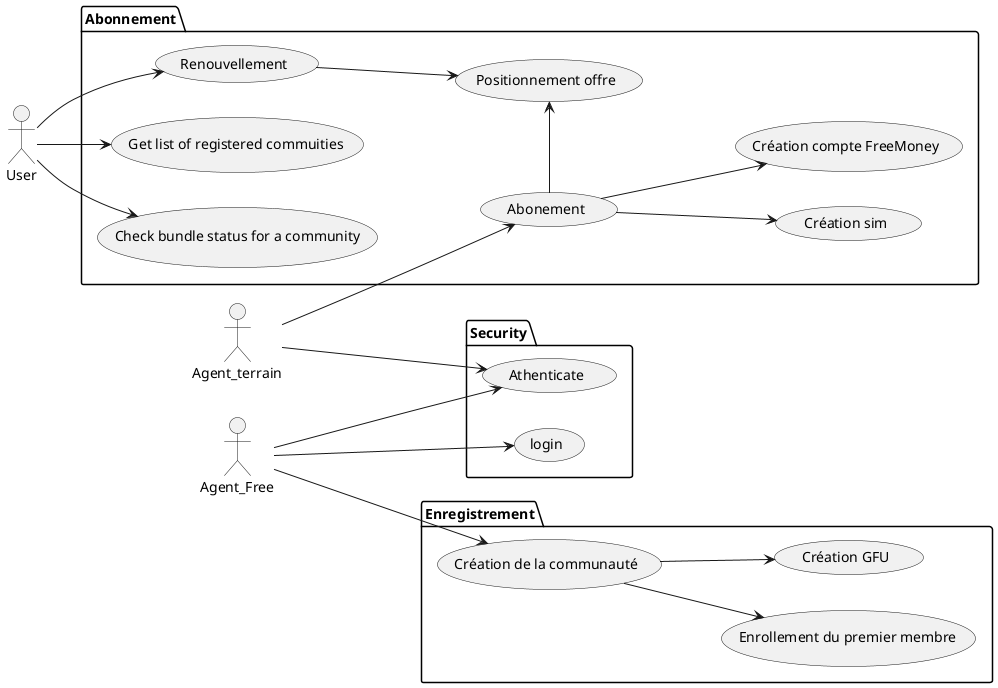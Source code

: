 @startuml
left to right direction
actor "User" as user
actor "Agent_Free" as agent_Free
actor "Agent_terrain" as agent_terrain

package Security {
usecase "login" as UC_SEC1
usecase "Athenticate" as UC_SEC2
}
package Enregistrement {
  usecase "Création de la communauté" as UC_ENR1
  usecase "Enrollement du premier membre" as UC_ENR2
  usecase "Création GFU" as UC_ENR3

}


package Abonnement {
  usecase "Abonement" as UC_AB1
  usecase "Création sim" as UC_AB2
  usecase "Création compte FreeMoney" as UC_AB3
  usecase "Positionnement offre" as UC_AB4
  usecase "Renouvellement" as UC_AB5
  
  usecase "Get list of registered commuities" as  UC_AB6 
  usecase "Check bundle status for a community" as  UC_AB7

}

agent_Free-->UC_SEC1
agent_Free-->UC_SEC2
agent_terrain-->UC_SEC2

agent_Free --> UC_ENR1
UC_ENR1 --> UC_ENR2
UC_ENR1 --> UC_ENR3

agent_terrain--> UC_AB1
UC_AB1 -->UC_AB2
UC_AB1 -->UC_AB3
UC_AB1->UC_AB4

user-->UC_AB5
UC_AB5-->UC_AB4
user-->UC_AB6
user-->UC_AB7


@enduml